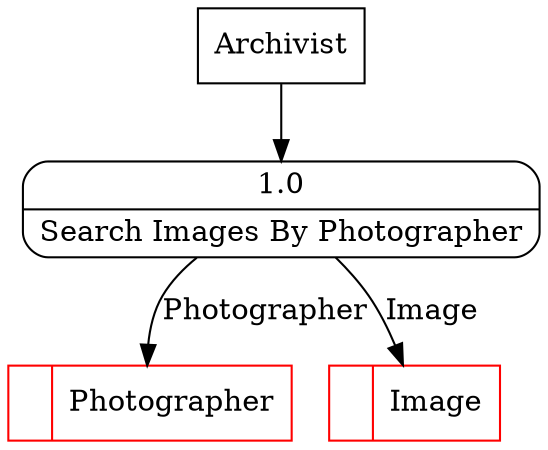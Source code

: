 digraph dfd2{ 
node[shape=record]
200 [label="<f0>  |<f1> Photographer " color=red];
201 [label="<f0>  |<f1> Image " color=red];
202 [label="Archivist" shape=box];
203 [label="{<f0> 1.0|<f1> Search Images By Photographer }" shape=Mrecord];
202 -> 203
203 -> 201 [label="Image"]
203 -> 200 [label="Photographer"]
}